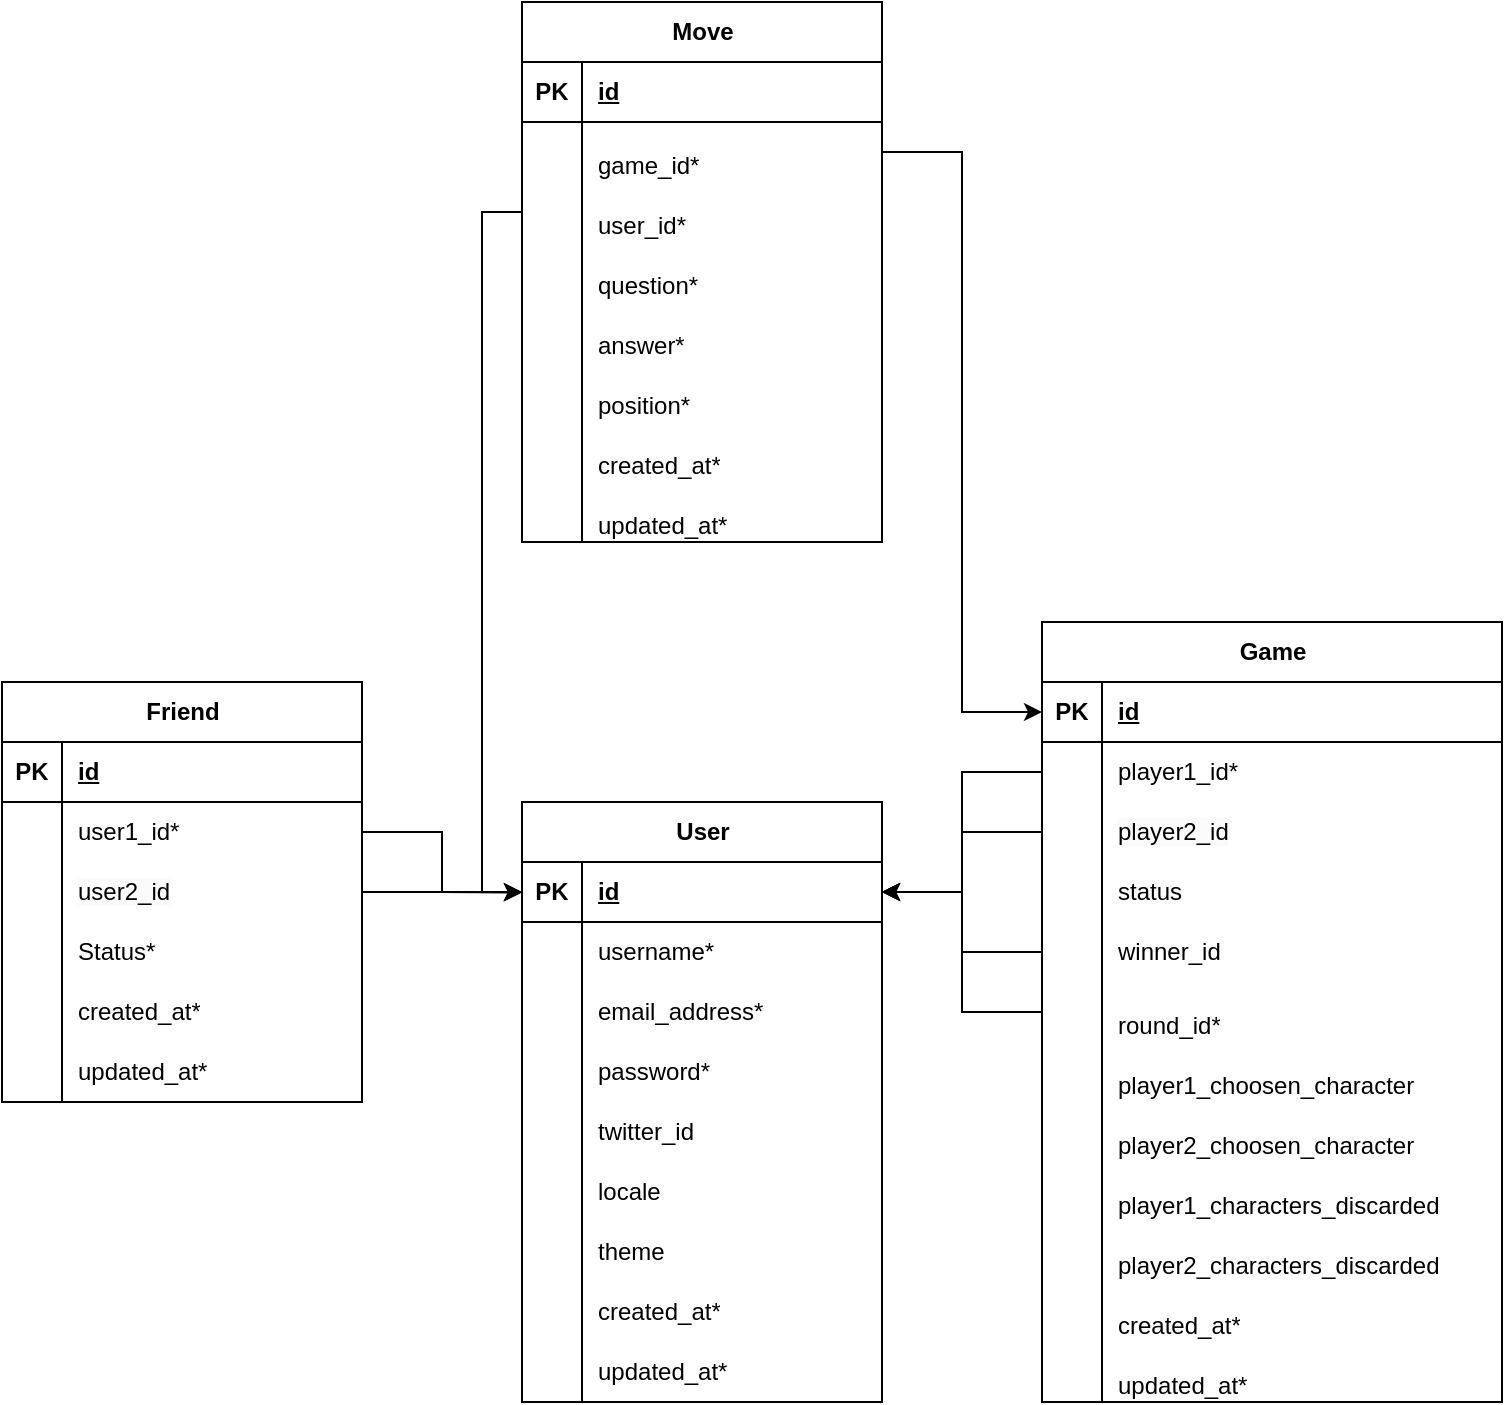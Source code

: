 <mxfile version="24.1.0" type="device">
  <diagram id="C5RBs43oDa-KdzZeNtuy" name="Page-1">
    <mxGraphModel dx="792" dy="940" grid="1" gridSize="10" guides="1" tooltips="1" connect="1" arrows="1" fold="1" page="1" pageScale="1" pageWidth="827" pageHeight="1169" math="0" shadow="0">
      <root>
        <mxCell id="WIyWlLk6GJQsqaUBKTNV-0" />
        <mxCell id="WIyWlLk6GJQsqaUBKTNV-1" parent="WIyWlLk6GJQsqaUBKTNV-0" />
        <mxCell id="dkE4zEKxUR6PNiElr7g8-20" value="User" style="shape=table;startSize=30;container=1;collapsible=1;childLayout=tableLayout;fixedRows=1;rowLines=0;fontStyle=1;align=center;resizeLast=1;html=1;" parent="WIyWlLk6GJQsqaUBKTNV-1" vertex="1">
          <mxGeometry x="390" y="420" width="180" height="300" as="geometry" />
        </mxCell>
        <mxCell id="dkE4zEKxUR6PNiElr7g8-21" value="" style="shape=tableRow;horizontal=0;startSize=0;swimlaneHead=0;swimlaneBody=0;fillColor=none;collapsible=0;dropTarget=0;points=[[0,0.5],[1,0.5]];portConstraint=eastwest;top=0;left=0;right=0;bottom=1;" parent="dkE4zEKxUR6PNiElr7g8-20" vertex="1">
          <mxGeometry y="30" width="180" height="30" as="geometry" />
        </mxCell>
        <mxCell id="dkE4zEKxUR6PNiElr7g8-22" value="PK" style="shape=partialRectangle;connectable=0;fillColor=none;top=0;left=0;bottom=0;right=0;fontStyle=1;overflow=hidden;whiteSpace=wrap;html=1;" parent="dkE4zEKxUR6PNiElr7g8-21" vertex="1">
          <mxGeometry width="30" height="30" as="geometry">
            <mxRectangle width="30" height="30" as="alternateBounds" />
          </mxGeometry>
        </mxCell>
        <mxCell id="dkE4zEKxUR6PNiElr7g8-23" value="id" style="shape=partialRectangle;connectable=0;fillColor=none;top=0;left=0;bottom=0;right=0;align=left;spacingLeft=6;fontStyle=5;overflow=hidden;whiteSpace=wrap;html=1;" parent="dkE4zEKxUR6PNiElr7g8-21" vertex="1">
          <mxGeometry x="30" width="150" height="30" as="geometry">
            <mxRectangle width="150" height="30" as="alternateBounds" />
          </mxGeometry>
        </mxCell>
        <mxCell id="dkE4zEKxUR6PNiElr7g8-79" style="shape=tableRow;horizontal=0;startSize=0;swimlaneHead=0;swimlaneBody=0;fillColor=none;collapsible=0;dropTarget=0;points=[[0,0.5],[1,0.5]];portConstraint=eastwest;top=0;left=0;right=0;bottom=0;" parent="dkE4zEKxUR6PNiElr7g8-20" vertex="1">
          <mxGeometry y="60" width="180" height="30" as="geometry" />
        </mxCell>
        <mxCell id="dkE4zEKxUR6PNiElr7g8-80" style="shape=partialRectangle;connectable=0;fillColor=none;top=0;left=0;bottom=0;right=0;editable=1;overflow=hidden;whiteSpace=wrap;html=1;" parent="dkE4zEKxUR6PNiElr7g8-79" vertex="1">
          <mxGeometry width="30" height="30" as="geometry">
            <mxRectangle width="30" height="30" as="alternateBounds" />
          </mxGeometry>
        </mxCell>
        <mxCell id="dkE4zEKxUR6PNiElr7g8-81" value="username*" style="shape=partialRectangle;connectable=0;fillColor=none;top=0;left=0;bottom=0;right=0;align=left;spacingLeft=6;overflow=hidden;whiteSpace=wrap;html=1;" parent="dkE4zEKxUR6PNiElr7g8-79" vertex="1">
          <mxGeometry x="30" width="150" height="30" as="geometry">
            <mxRectangle width="150" height="30" as="alternateBounds" />
          </mxGeometry>
        </mxCell>
        <mxCell id="dkE4zEKxUR6PNiElr7g8-30" value="" style="shape=tableRow;horizontal=0;startSize=0;swimlaneHead=0;swimlaneBody=0;fillColor=none;collapsible=0;dropTarget=0;points=[[0,0.5],[1,0.5]];portConstraint=eastwest;top=0;left=0;right=0;bottom=0;" parent="dkE4zEKxUR6PNiElr7g8-20" vertex="1">
          <mxGeometry y="90" width="180" height="30" as="geometry" />
        </mxCell>
        <mxCell id="dkE4zEKxUR6PNiElr7g8-31" value="" style="shape=partialRectangle;connectable=0;fillColor=none;top=0;left=0;bottom=0;right=0;editable=1;overflow=hidden;whiteSpace=wrap;html=1;" parent="dkE4zEKxUR6PNiElr7g8-30" vertex="1">
          <mxGeometry width="30" height="30" as="geometry">
            <mxRectangle width="30" height="30" as="alternateBounds" />
          </mxGeometry>
        </mxCell>
        <mxCell id="dkE4zEKxUR6PNiElr7g8-32" value="email_address*" style="shape=partialRectangle;connectable=0;fillColor=none;top=0;left=0;bottom=0;right=0;align=left;spacingLeft=6;overflow=hidden;whiteSpace=wrap;html=1;" parent="dkE4zEKxUR6PNiElr7g8-30" vertex="1">
          <mxGeometry x="30" width="150" height="30" as="geometry">
            <mxRectangle width="150" height="30" as="alternateBounds" />
          </mxGeometry>
        </mxCell>
        <mxCell id="dkE4zEKxUR6PNiElr7g8-46" style="shape=tableRow;horizontal=0;startSize=0;swimlaneHead=0;swimlaneBody=0;fillColor=none;collapsible=0;dropTarget=0;points=[[0,0.5],[1,0.5]];portConstraint=eastwest;top=0;left=0;right=0;bottom=0;" parent="dkE4zEKxUR6PNiElr7g8-20" vertex="1">
          <mxGeometry y="120" width="180" height="30" as="geometry" />
        </mxCell>
        <mxCell id="dkE4zEKxUR6PNiElr7g8-47" style="shape=partialRectangle;connectable=0;fillColor=none;top=0;left=0;bottom=0;right=0;editable=1;overflow=hidden;whiteSpace=wrap;html=1;" parent="dkE4zEKxUR6PNiElr7g8-46" vertex="1">
          <mxGeometry width="30" height="30" as="geometry">
            <mxRectangle width="30" height="30" as="alternateBounds" />
          </mxGeometry>
        </mxCell>
        <mxCell id="dkE4zEKxUR6PNiElr7g8-48" value="password*" style="shape=partialRectangle;connectable=0;fillColor=none;top=0;left=0;bottom=0;right=0;align=left;spacingLeft=6;overflow=hidden;whiteSpace=wrap;html=1;" parent="dkE4zEKxUR6PNiElr7g8-46" vertex="1">
          <mxGeometry x="30" width="150" height="30" as="geometry">
            <mxRectangle width="150" height="30" as="alternateBounds" />
          </mxGeometry>
        </mxCell>
        <mxCell id="S3cf8Zuk7qG-_q6HwV6q-6" style="shape=tableRow;horizontal=0;startSize=0;swimlaneHead=0;swimlaneBody=0;fillColor=none;collapsible=0;dropTarget=0;points=[[0,0.5],[1,0.5]];portConstraint=eastwest;top=0;left=0;right=0;bottom=0;" parent="dkE4zEKxUR6PNiElr7g8-20" vertex="1">
          <mxGeometry y="150" width="180" height="30" as="geometry" />
        </mxCell>
        <mxCell id="S3cf8Zuk7qG-_q6HwV6q-7" style="shape=partialRectangle;connectable=0;fillColor=none;top=0;left=0;bottom=0;right=0;editable=1;overflow=hidden;whiteSpace=wrap;html=1;" parent="S3cf8Zuk7qG-_q6HwV6q-6" vertex="1">
          <mxGeometry width="30" height="30" as="geometry">
            <mxRectangle width="30" height="30" as="alternateBounds" />
          </mxGeometry>
        </mxCell>
        <mxCell id="S3cf8Zuk7qG-_q6HwV6q-8" value="twitter_id" style="shape=partialRectangle;connectable=0;fillColor=none;top=0;left=0;bottom=0;right=0;align=left;spacingLeft=6;overflow=hidden;whiteSpace=wrap;html=1;" parent="S3cf8Zuk7qG-_q6HwV6q-6" vertex="1">
          <mxGeometry x="30" width="150" height="30" as="geometry">
            <mxRectangle width="150" height="30" as="alternateBounds" />
          </mxGeometry>
        </mxCell>
        <mxCell id="S3cf8Zuk7qG-_q6HwV6q-3" style="shape=tableRow;horizontal=0;startSize=0;swimlaneHead=0;swimlaneBody=0;fillColor=none;collapsible=0;dropTarget=0;points=[[0,0.5],[1,0.5]];portConstraint=eastwest;top=0;left=0;right=0;bottom=0;" parent="dkE4zEKxUR6PNiElr7g8-20" vertex="1">
          <mxGeometry y="180" width="180" height="30" as="geometry" />
        </mxCell>
        <mxCell id="S3cf8Zuk7qG-_q6HwV6q-4" style="shape=partialRectangle;connectable=0;fillColor=none;top=0;left=0;bottom=0;right=0;editable=1;overflow=hidden;whiteSpace=wrap;html=1;" parent="S3cf8Zuk7qG-_q6HwV6q-3" vertex="1">
          <mxGeometry width="30" height="30" as="geometry">
            <mxRectangle width="30" height="30" as="alternateBounds" />
          </mxGeometry>
        </mxCell>
        <mxCell id="S3cf8Zuk7qG-_q6HwV6q-5" value="locale" style="shape=partialRectangle;connectable=0;fillColor=none;top=0;left=0;bottom=0;right=0;align=left;spacingLeft=6;overflow=hidden;whiteSpace=wrap;html=1;" parent="S3cf8Zuk7qG-_q6HwV6q-3" vertex="1">
          <mxGeometry x="30" width="150" height="30" as="geometry">
            <mxRectangle width="150" height="30" as="alternateBounds" />
          </mxGeometry>
        </mxCell>
        <mxCell id="S3cf8Zuk7qG-_q6HwV6q-0" style="shape=tableRow;horizontal=0;startSize=0;swimlaneHead=0;swimlaneBody=0;fillColor=none;collapsible=0;dropTarget=0;points=[[0,0.5],[1,0.5]];portConstraint=eastwest;top=0;left=0;right=0;bottom=0;" parent="dkE4zEKxUR6PNiElr7g8-20" vertex="1">
          <mxGeometry y="210" width="180" height="30" as="geometry" />
        </mxCell>
        <mxCell id="S3cf8Zuk7qG-_q6HwV6q-1" style="shape=partialRectangle;connectable=0;fillColor=none;top=0;left=0;bottom=0;right=0;editable=1;overflow=hidden;whiteSpace=wrap;html=1;" parent="S3cf8Zuk7qG-_q6HwV6q-0" vertex="1">
          <mxGeometry width="30" height="30" as="geometry">
            <mxRectangle width="30" height="30" as="alternateBounds" />
          </mxGeometry>
        </mxCell>
        <mxCell id="S3cf8Zuk7qG-_q6HwV6q-2" value="theme" style="shape=partialRectangle;connectable=0;fillColor=none;top=0;left=0;bottom=0;right=0;align=left;spacingLeft=6;overflow=hidden;whiteSpace=wrap;html=1;" parent="S3cf8Zuk7qG-_q6HwV6q-0" vertex="1">
          <mxGeometry x="30" width="150" height="30" as="geometry">
            <mxRectangle width="150" height="30" as="alternateBounds" />
          </mxGeometry>
        </mxCell>
        <mxCell id="UG9oAODZeCbaNVgi1oyH-78" style="shape=tableRow;horizontal=0;startSize=0;swimlaneHead=0;swimlaneBody=0;fillColor=none;collapsible=0;dropTarget=0;points=[[0,0.5],[1,0.5]];portConstraint=eastwest;top=0;left=0;right=0;bottom=0;" parent="dkE4zEKxUR6PNiElr7g8-20" vertex="1">
          <mxGeometry y="240" width="180" height="30" as="geometry" />
        </mxCell>
        <mxCell id="UG9oAODZeCbaNVgi1oyH-79" style="shape=partialRectangle;connectable=0;fillColor=none;top=0;left=0;bottom=0;right=0;editable=1;overflow=hidden;whiteSpace=wrap;html=1;" parent="UG9oAODZeCbaNVgi1oyH-78" vertex="1">
          <mxGeometry width="30" height="30" as="geometry">
            <mxRectangle width="30" height="30" as="alternateBounds" />
          </mxGeometry>
        </mxCell>
        <mxCell id="UG9oAODZeCbaNVgi1oyH-80" value="created_at*" style="shape=partialRectangle;connectable=0;fillColor=none;top=0;left=0;bottom=0;right=0;align=left;spacingLeft=6;overflow=hidden;whiteSpace=wrap;html=1;" parent="UG9oAODZeCbaNVgi1oyH-78" vertex="1">
          <mxGeometry x="30" width="150" height="30" as="geometry">
            <mxRectangle width="150" height="30" as="alternateBounds" />
          </mxGeometry>
        </mxCell>
        <mxCell id="UG9oAODZeCbaNVgi1oyH-75" style="shape=tableRow;horizontal=0;startSize=0;swimlaneHead=0;swimlaneBody=0;fillColor=none;collapsible=0;dropTarget=0;points=[[0,0.5],[1,0.5]];portConstraint=eastwest;top=0;left=0;right=0;bottom=0;" parent="dkE4zEKxUR6PNiElr7g8-20" vertex="1">
          <mxGeometry y="270" width="180" height="30" as="geometry" />
        </mxCell>
        <mxCell id="UG9oAODZeCbaNVgi1oyH-76" style="shape=partialRectangle;connectable=0;fillColor=none;top=0;left=0;bottom=0;right=0;editable=1;overflow=hidden;whiteSpace=wrap;html=1;" parent="UG9oAODZeCbaNVgi1oyH-75" vertex="1">
          <mxGeometry width="30" height="30" as="geometry">
            <mxRectangle width="30" height="30" as="alternateBounds" />
          </mxGeometry>
        </mxCell>
        <mxCell id="UG9oAODZeCbaNVgi1oyH-77" value="updated_at*" style="shape=partialRectangle;connectable=0;fillColor=none;top=0;left=0;bottom=0;right=0;align=left;spacingLeft=6;overflow=hidden;whiteSpace=wrap;html=1;" parent="UG9oAODZeCbaNVgi1oyH-75" vertex="1">
          <mxGeometry x="30" width="150" height="30" as="geometry">
            <mxRectangle width="150" height="30" as="alternateBounds" />
          </mxGeometry>
        </mxCell>
        <mxCell id="KRu8Jc3m746wjjhIlFc7-0" value="Friend" style="shape=table;startSize=30;container=1;collapsible=1;childLayout=tableLayout;fixedRows=1;rowLines=0;fontStyle=1;align=center;resizeLast=1;html=1;" parent="WIyWlLk6GJQsqaUBKTNV-1" vertex="1">
          <mxGeometry x="130" y="360" width="180" height="210" as="geometry" />
        </mxCell>
        <mxCell id="KRu8Jc3m746wjjhIlFc7-22" style="shape=tableRow;horizontal=0;startSize=0;swimlaneHead=0;swimlaneBody=0;fillColor=none;collapsible=0;dropTarget=0;points=[[0,0.5],[1,0.5]];portConstraint=eastwest;top=0;left=0;right=0;bottom=1;" parent="KRu8Jc3m746wjjhIlFc7-0" vertex="1">
          <mxGeometry y="30" width="180" height="30" as="geometry" />
        </mxCell>
        <mxCell id="KRu8Jc3m746wjjhIlFc7-23" value="PK" style="shape=partialRectangle;connectable=0;fillColor=none;top=0;left=0;bottom=0;right=0;fontStyle=1;overflow=hidden;whiteSpace=wrap;html=1;" parent="KRu8Jc3m746wjjhIlFc7-22" vertex="1">
          <mxGeometry width="30" height="30" as="geometry">
            <mxRectangle width="30" height="30" as="alternateBounds" />
          </mxGeometry>
        </mxCell>
        <mxCell id="KRu8Jc3m746wjjhIlFc7-24" value="id" style="shape=partialRectangle;connectable=0;fillColor=none;top=0;left=0;bottom=0;right=0;align=left;spacingLeft=6;fontStyle=5;overflow=hidden;whiteSpace=wrap;html=1;" parent="KRu8Jc3m746wjjhIlFc7-22" vertex="1">
          <mxGeometry x="30" width="150" height="30" as="geometry">
            <mxRectangle width="150" height="30" as="alternateBounds" />
          </mxGeometry>
        </mxCell>
        <mxCell id="S3cf8Zuk7qG-_q6HwV6q-102" style="shape=tableRow;horizontal=0;startSize=0;swimlaneHead=0;swimlaneBody=0;fillColor=none;collapsible=0;dropTarget=0;points=[[0,0.5],[1,0.5]];portConstraint=eastwest;top=0;left=0;right=0;bottom=0;" parent="KRu8Jc3m746wjjhIlFc7-0" vertex="1">
          <mxGeometry y="60" width="180" height="30" as="geometry" />
        </mxCell>
        <mxCell id="S3cf8Zuk7qG-_q6HwV6q-103" style="shape=partialRectangle;connectable=0;fillColor=none;top=0;left=0;bottom=0;right=0;editable=1;overflow=hidden;whiteSpace=wrap;html=1;" parent="S3cf8Zuk7qG-_q6HwV6q-102" vertex="1">
          <mxGeometry width="30" height="30" as="geometry">
            <mxRectangle width="30" height="30" as="alternateBounds" />
          </mxGeometry>
        </mxCell>
        <mxCell id="S3cf8Zuk7qG-_q6HwV6q-104" value="user1_id*" style="shape=partialRectangle;connectable=0;fillColor=none;top=0;left=0;bottom=0;right=0;align=left;spacingLeft=6;overflow=hidden;whiteSpace=wrap;html=1;" parent="S3cf8Zuk7qG-_q6HwV6q-102" vertex="1">
          <mxGeometry x="30" width="150" height="30" as="geometry">
            <mxRectangle width="150" height="30" as="alternateBounds" />
          </mxGeometry>
        </mxCell>
        <mxCell id="S3cf8Zuk7qG-_q6HwV6q-105" style="shape=tableRow;horizontal=0;startSize=0;swimlaneHead=0;swimlaneBody=0;fillColor=none;collapsible=0;dropTarget=0;points=[[0,0.5],[1,0.5]];portConstraint=eastwest;top=0;left=0;right=0;bottom=0;" parent="KRu8Jc3m746wjjhIlFc7-0" vertex="1">
          <mxGeometry y="90" width="180" height="30" as="geometry" />
        </mxCell>
        <mxCell id="S3cf8Zuk7qG-_q6HwV6q-106" style="shape=partialRectangle;connectable=0;fillColor=none;top=0;left=0;bottom=0;right=0;editable=1;overflow=hidden;whiteSpace=wrap;html=1;" parent="S3cf8Zuk7qG-_q6HwV6q-105" vertex="1">
          <mxGeometry width="30" height="30" as="geometry">
            <mxRectangle width="30" height="30" as="alternateBounds" />
          </mxGeometry>
        </mxCell>
        <mxCell id="S3cf8Zuk7qG-_q6HwV6q-107" value="&lt;span style=&quot;color: rgb(0, 0, 0); font-family: Helvetica; font-size: 12px; font-style: normal; font-variant-ligatures: normal; font-variant-caps: normal; font-weight: 400; letter-spacing: normal; orphans: 2; text-align: left; text-indent: 0px; text-transform: none; widows: 2; word-spacing: 0px; -webkit-text-stroke-width: 0px; white-space: normal; background-color: rgb(251, 251, 251); text-decoration-thickness: initial; text-decoration-style: initial; text-decoration-color: initial; display: inline !important; float: none;&quot;&gt;user2_id&lt;/span&gt;" style="shape=partialRectangle;connectable=0;fillColor=none;top=0;left=0;bottom=0;right=0;align=left;spacingLeft=6;overflow=hidden;whiteSpace=wrap;html=1;" parent="S3cf8Zuk7qG-_q6HwV6q-105" vertex="1">
          <mxGeometry x="30" width="150" height="30" as="geometry">
            <mxRectangle width="150" height="30" as="alternateBounds" />
          </mxGeometry>
        </mxCell>
        <mxCell id="KRu8Jc3m746wjjhIlFc7-10" value="" style="shape=tableRow;horizontal=0;startSize=0;swimlaneHead=0;swimlaneBody=0;fillColor=none;collapsible=0;dropTarget=0;points=[[0,0.5],[1,0.5]];portConstraint=eastwest;top=0;left=0;right=0;bottom=0;" parent="KRu8Jc3m746wjjhIlFc7-0" vertex="1">
          <mxGeometry y="120" width="180" height="30" as="geometry" />
        </mxCell>
        <mxCell id="KRu8Jc3m746wjjhIlFc7-11" value="" style="shape=partialRectangle;connectable=0;fillColor=none;top=0;left=0;bottom=0;right=0;editable=1;overflow=hidden;whiteSpace=wrap;html=1;" parent="KRu8Jc3m746wjjhIlFc7-10" vertex="1">
          <mxGeometry width="30" height="30" as="geometry">
            <mxRectangle width="30" height="30" as="alternateBounds" />
          </mxGeometry>
        </mxCell>
        <mxCell id="KRu8Jc3m746wjjhIlFc7-12" value="Status*" style="shape=partialRectangle;connectable=0;fillColor=none;top=0;left=0;bottom=0;right=0;align=left;spacingLeft=6;overflow=hidden;whiteSpace=wrap;html=1;" parent="KRu8Jc3m746wjjhIlFc7-10" vertex="1">
          <mxGeometry x="30" width="150" height="30" as="geometry">
            <mxRectangle width="150" height="30" as="alternateBounds" />
          </mxGeometry>
        </mxCell>
        <mxCell id="KRu8Jc3m746wjjhIlFc7-16" style="shape=tableRow;horizontal=0;startSize=0;swimlaneHead=0;swimlaneBody=0;fillColor=none;collapsible=0;dropTarget=0;points=[[0,0.5],[1,0.5]];portConstraint=eastwest;top=0;left=0;right=0;bottom=0;" parent="KRu8Jc3m746wjjhIlFc7-0" vertex="1">
          <mxGeometry y="150" width="180" height="30" as="geometry" />
        </mxCell>
        <mxCell id="KRu8Jc3m746wjjhIlFc7-17" style="shape=partialRectangle;connectable=0;fillColor=none;top=0;left=0;bottom=0;right=0;editable=1;overflow=hidden;whiteSpace=wrap;html=1;" parent="KRu8Jc3m746wjjhIlFc7-16" vertex="1">
          <mxGeometry width="30" height="30" as="geometry">
            <mxRectangle width="30" height="30" as="alternateBounds" />
          </mxGeometry>
        </mxCell>
        <mxCell id="KRu8Jc3m746wjjhIlFc7-18" value="created_at*" style="shape=partialRectangle;connectable=0;fillColor=none;top=0;left=0;bottom=0;right=0;align=left;spacingLeft=6;overflow=hidden;whiteSpace=wrap;html=1;" parent="KRu8Jc3m746wjjhIlFc7-16" vertex="1">
          <mxGeometry x="30" width="150" height="30" as="geometry">
            <mxRectangle width="150" height="30" as="alternateBounds" />
          </mxGeometry>
        </mxCell>
        <mxCell id="KRu8Jc3m746wjjhIlFc7-19" style="shape=tableRow;horizontal=0;startSize=0;swimlaneHead=0;swimlaneBody=0;fillColor=none;collapsible=0;dropTarget=0;points=[[0,0.5],[1,0.5]];portConstraint=eastwest;top=0;left=0;right=0;bottom=0;" parent="KRu8Jc3m746wjjhIlFc7-0" vertex="1">
          <mxGeometry y="180" width="180" height="30" as="geometry" />
        </mxCell>
        <mxCell id="KRu8Jc3m746wjjhIlFc7-20" style="shape=partialRectangle;connectable=0;fillColor=none;top=0;left=0;bottom=0;right=0;editable=1;overflow=hidden;whiteSpace=wrap;html=1;" parent="KRu8Jc3m746wjjhIlFc7-19" vertex="1">
          <mxGeometry width="30" height="30" as="geometry">
            <mxRectangle width="30" height="30" as="alternateBounds" />
          </mxGeometry>
        </mxCell>
        <mxCell id="KRu8Jc3m746wjjhIlFc7-21" value="updated_at*" style="shape=partialRectangle;connectable=0;fillColor=none;top=0;left=0;bottom=0;right=0;align=left;spacingLeft=6;overflow=hidden;whiteSpace=wrap;html=1;" parent="KRu8Jc3m746wjjhIlFc7-19" vertex="1">
          <mxGeometry x="30" width="150" height="30" as="geometry">
            <mxRectangle width="150" height="30" as="alternateBounds" />
          </mxGeometry>
        </mxCell>
        <mxCell id="KRu8Jc3m746wjjhIlFc7-27" style="edgeStyle=orthogonalEdgeStyle;rounded=0;orthogonalLoop=1;jettySize=auto;html=1;exitX=1;exitY=0.5;exitDx=0;exitDy=0;entryX=0;entryY=0.5;entryDx=0;entryDy=0;" parent="WIyWlLk6GJQsqaUBKTNV-1" target="dkE4zEKxUR6PNiElr7g8-21" edge="1">
          <mxGeometry relative="1" as="geometry" />
        </mxCell>
        <mxCell id="S3cf8Zuk7qG-_q6HwV6q-13" value="Game" style="shape=table;startSize=30;container=1;collapsible=1;childLayout=tableLayout;fixedRows=1;rowLines=0;fontStyle=1;align=center;resizeLast=1;html=1;" parent="WIyWlLk6GJQsqaUBKTNV-1" vertex="1">
          <mxGeometry x="650" y="330" width="230" height="390" as="geometry" />
        </mxCell>
        <mxCell id="S3cf8Zuk7qG-_q6HwV6q-14" value="" style="shape=tableRow;horizontal=0;startSize=0;swimlaneHead=0;swimlaneBody=0;fillColor=none;collapsible=0;dropTarget=0;points=[[0,0.5],[1,0.5]];portConstraint=eastwest;top=0;left=0;right=0;bottom=1;" parent="S3cf8Zuk7qG-_q6HwV6q-13" vertex="1">
          <mxGeometry y="30" width="230" height="30" as="geometry" />
        </mxCell>
        <mxCell id="S3cf8Zuk7qG-_q6HwV6q-15" value="PK" style="shape=partialRectangle;connectable=0;fillColor=none;top=0;left=0;bottom=0;right=0;fontStyle=1;overflow=hidden;whiteSpace=wrap;html=1;" parent="S3cf8Zuk7qG-_q6HwV6q-14" vertex="1">
          <mxGeometry width="30" height="30" as="geometry">
            <mxRectangle width="30" height="30" as="alternateBounds" />
          </mxGeometry>
        </mxCell>
        <mxCell id="S3cf8Zuk7qG-_q6HwV6q-16" value="id" style="shape=partialRectangle;connectable=0;fillColor=none;top=0;left=0;bottom=0;right=0;align=left;spacingLeft=6;fontStyle=5;overflow=hidden;whiteSpace=wrap;html=1;" parent="S3cf8Zuk7qG-_q6HwV6q-14" vertex="1">
          <mxGeometry x="30" width="200" height="30" as="geometry">
            <mxRectangle width="200" height="30" as="alternateBounds" />
          </mxGeometry>
        </mxCell>
        <mxCell id="S3cf8Zuk7qG-_q6HwV6q-96" style="shape=tableRow;horizontal=0;startSize=0;swimlaneHead=0;swimlaneBody=0;fillColor=none;collapsible=0;dropTarget=0;points=[[0,0.5],[1,0.5]];portConstraint=eastwest;top=0;left=0;right=0;bottom=0;" parent="S3cf8Zuk7qG-_q6HwV6q-13" vertex="1">
          <mxGeometry y="60" width="230" height="30" as="geometry" />
        </mxCell>
        <mxCell id="S3cf8Zuk7qG-_q6HwV6q-97" style="shape=partialRectangle;connectable=0;fillColor=none;top=0;left=0;bottom=0;right=0;editable=1;overflow=hidden;whiteSpace=wrap;html=1;" parent="S3cf8Zuk7qG-_q6HwV6q-96" vertex="1">
          <mxGeometry width="30" height="30" as="geometry">
            <mxRectangle width="30" height="30" as="alternateBounds" />
          </mxGeometry>
        </mxCell>
        <mxCell id="S3cf8Zuk7qG-_q6HwV6q-98" value="player1_id*" style="shape=partialRectangle;connectable=0;fillColor=none;top=0;left=0;bottom=0;right=0;align=left;spacingLeft=6;overflow=hidden;whiteSpace=wrap;html=1;" parent="S3cf8Zuk7qG-_q6HwV6q-96" vertex="1">
          <mxGeometry x="30" width="200" height="30" as="geometry">
            <mxRectangle width="200" height="30" as="alternateBounds" />
          </mxGeometry>
        </mxCell>
        <mxCell id="S3cf8Zuk7qG-_q6HwV6q-99" style="shape=tableRow;horizontal=0;startSize=0;swimlaneHead=0;swimlaneBody=0;fillColor=none;collapsible=0;dropTarget=0;points=[[0,0.5],[1,0.5]];portConstraint=eastwest;top=0;left=0;right=0;bottom=0;" parent="S3cf8Zuk7qG-_q6HwV6q-13" vertex="1">
          <mxGeometry y="90" width="230" height="30" as="geometry" />
        </mxCell>
        <mxCell id="S3cf8Zuk7qG-_q6HwV6q-100" style="shape=partialRectangle;connectable=0;fillColor=none;top=0;left=0;bottom=0;right=0;editable=1;overflow=hidden;whiteSpace=wrap;html=1;" parent="S3cf8Zuk7qG-_q6HwV6q-99" vertex="1">
          <mxGeometry width="30" height="30" as="geometry">
            <mxRectangle width="30" height="30" as="alternateBounds" />
          </mxGeometry>
        </mxCell>
        <mxCell id="S3cf8Zuk7qG-_q6HwV6q-101" value="&lt;span style=&quot;color: rgb(0, 0, 0); font-family: Helvetica; font-size: 12px; font-style: normal; font-variant-ligatures: normal; font-variant-caps: normal; font-weight: 400; letter-spacing: normal; orphans: 2; text-align: left; text-indent: 0px; text-transform: none; widows: 2; word-spacing: 0px; -webkit-text-stroke-width: 0px; white-space: normal; background-color: rgb(251, 251, 251); text-decoration-thickness: initial; text-decoration-style: initial; text-decoration-color: initial; display: inline !important; float: none;&quot;&gt;player2_id&lt;/span&gt;" style="shape=partialRectangle;connectable=0;fillColor=none;top=0;left=0;bottom=0;right=0;align=left;spacingLeft=6;overflow=hidden;whiteSpace=wrap;html=1;" parent="S3cf8Zuk7qG-_q6HwV6q-99" vertex="1">
          <mxGeometry x="30" width="200" height="30" as="geometry">
            <mxRectangle width="200" height="30" as="alternateBounds" />
          </mxGeometry>
        </mxCell>
        <mxCell id="S3cf8Zuk7qG-_q6HwV6q-17" value="" style="shape=tableRow;horizontal=0;startSize=0;swimlaneHead=0;swimlaneBody=0;fillColor=none;collapsible=0;dropTarget=0;points=[[0,0.5],[1,0.5]];portConstraint=eastwest;top=0;left=0;right=0;bottom=0;" parent="S3cf8Zuk7qG-_q6HwV6q-13" vertex="1">
          <mxGeometry y="120" width="230" height="30" as="geometry" />
        </mxCell>
        <mxCell id="S3cf8Zuk7qG-_q6HwV6q-18" value="" style="shape=partialRectangle;connectable=0;fillColor=none;top=0;left=0;bottom=0;right=0;editable=1;overflow=hidden;whiteSpace=wrap;html=1;" parent="S3cf8Zuk7qG-_q6HwV6q-17" vertex="1">
          <mxGeometry width="30" height="30" as="geometry">
            <mxRectangle width="30" height="30" as="alternateBounds" />
          </mxGeometry>
        </mxCell>
        <mxCell id="S3cf8Zuk7qG-_q6HwV6q-19" value="status" style="shape=partialRectangle;connectable=0;fillColor=none;top=0;left=0;bottom=0;right=0;align=left;spacingLeft=6;overflow=hidden;whiteSpace=wrap;html=1;" parent="S3cf8Zuk7qG-_q6HwV6q-17" vertex="1">
          <mxGeometry x="30" width="200" height="30" as="geometry">
            <mxRectangle width="200" height="30" as="alternateBounds" />
          </mxGeometry>
        </mxCell>
        <mxCell id="S3cf8Zuk7qG-_q6HwV6q-20" value="" style="shape=tableRow;horizontal=0;startSize=0;swimlaneHead=0;swimlaneBody=0;fillColor=none;collapsible=0;dropTarget=0;points=[[0,0.5],[1,0.5]];portConstraint=eastwest;top=0;left=0;right=0;bottom=0;" parent="S3cf8Zuk7qG-_q6HwV6q-13" vertex="1">
          <mxGeometry y="150" width="230" height="30" as="geometry" />
        </mxCell>
        <mxCell id="S3cf8Zuk7qG-_q6HwV6q-21" value="" style="shape=partialRectangle;connectable=0;fillColor=none;top=0;left=0;bottom=0;right=0;editable=1;overflow=hidden;whiteSpace=wrap;html=1;" parent="S3cf8Zuk7qG-_q6HwV6q-20" vertex="1">
          <mxGeometry width="30" height="30" as="geometry">
            <mxRectangle width="30" height="30" as="alternateBounds" />
          </mxGeometry>
        </mxCell>
        <mxCell id="S3cf8Zuk7qG-_q6HwV6q-22" value="winner_id" style="shape=partialRectangle;connectable=0;fillColor=none;top=0;left=0;bottom=0;right=0;align=left;spacingLeft=6;overflow=hidden;whiteSpace=wrap;html=1;" parent="S3cf8Zuk7qG-_q6HwV6q-20" vertex="1">
          <mxGeometry x="30" width="200" height="30" as="geometry">
            <mxRectangle width="200" height="30" as="alternateBounds" />
          </mxGeometry>
        </mxCell>
        <mxCell id="S3cf8Zuk7qG-_q6HwV6q-64" style="shape=tableRow;horizontal=0;startSize=0;swimlaneHead=0;swimlaneBody=0;fillColor=none;collapsible=0;dropTarget=0;points=[[0,0.5],[1,0.5]];portConstraint=eastwest;top=0;left=0;right=0;bottom=0;" parent="S3cf8Zuk7qG-_q6HwV6q-13" vertex="1">
          <mxGeometry y="180" width="230" height="30" as="geometry" />
        </mxCell>
        <mxCell id="S3cf8Zuk7qG-_q6HwV6q-65" style="shape=partialRectangle;connectable=0;fillColor=none;top=0;left=0;bottom=0;right=0;editable=1;overflow=hidden;whiteSpace=wrap;html=1;" parent="S3cf8Zuk7qG-_q6HwV6q-64" vertex="1">
          <mxGeometry width="30" height="30" as="geometry">
            <mxRectangle width="30" height="30" as="alternateBounds" />
          </mxGeometry>
        </mxCell>
        <mxCell id="S3cf8Zuk7qG-_q6HwV6q-66" value="&lt;p data-pm-slice=&quot;1 1 []&quot;&gt;round_id*&lt;/p&gt;" style="shape=partialRectangle;connectable=0;fillColor=none;top=0;left=0;bottom=0;right=0;align=left;spacingLeft=6;overflow=hidden;whiteSpace=wrap;html=1;" parent="S3cf8Zuk7qG-_q6HwV6q-64" vertex="1">
          <mxGeometry x="30" width="200" height="30" as="geometry">
            <mxRectangle width="200" height="30" as="alternateBounds" />
          </mxGeometry>
        </mxCell>
        <mxCell id="S3cf8Zuk7qG-_q6HwV6q-61" style="shape=tableRow;horizontal=0;startSize=0;swimlaneHead=0;swimlaneBody=0;fillColor=none;collapsible=0;dropTarget=0;points=[[0,0.5],[1,0.5]];portConstraint=eastwest;top=0;left=0;right=0;bottom=0;" parent="S3cf8Zuk7qG-_q6HwV6q-13" vertex="1">
          <mxGeometry y="210" width="230" height="30" as="geometry" />
        </mxCell>
        <mxCell id="S3cf8Zuk7qG-_q6HwV6q-62" style="shape=partialRectangle;connectable=0;fillColor=none;top=0;left=0;bottom=0;right=0;editable=1;overflow=hidden;whiteSpace=wrap;html=1;" parent="S3cf8Zuk7qG-_q6HwV6q-61" vertex="1">
          <mxGeometry width="30" height="30" as="geometry">
            <mxRectangle width="30" height="30" as="alternateBounds" />
          </mxGeometry>
        </mxCell>
        <mxCell id="S3cf8Zuk7qG-_q6HwV6q-63" value="&lt;meta charset=&quot;utf-8&quot;&gt;&lt;p data-pm-slice=&quot;1 1 []&quot;&gt;player1_choosen_character&lt;/p&gt;" style="shape=partialRectangle;connectable=0;fillColor=none;top=0;left=0;bottom=0;right=0;align=left;spacingLeft=6;overflow=hidden;whiteSpace=wrap;html=1;" parent="S3cf8Zuk7qG-_q6HwV6q-61" vertex="1">
          <mxGeometry x="30" width="200" height="30" as="geometry">
            <mxRectangle width="200" height="30" as="alternateBounds" />
          </mxGeometry>
        </mxCell>
        <mxCell id="S3cf8Zuk7qG-_q6HwV6q-58" style="shape=tableRow;horizontal=0;startSize=0;swimlaneHead=0;swimlaneBody=0;fillColor=none;collapsible=0;dropTarget=0;points=[[0,0.5],[1,0.5]];portConstraint=eastwest;top=0;left=0;right=0;bottom=0;" parent="S3cf8Zuk7qG-_q6HwV6q-13" vertex="1">
          <mxGeometry y="240" width="230" height="30" as="geometry" />
        </mxCell>
        <mxCell id="S3cf8Zuk7qG-_q6HwV6q-59" style="shape=partialRectangle;connectable=0;fillColor=none;top=0;left=0;bottom=0;right=0;editable=1;overflow=hidden;whiteSpace=wrap;html=1;" parent="S3cf8Zuk7qG-_q6HwV6q-58" vertex="1">
          <mxGeometry width="30" height="30" as="geometry">
            <mxRectangle width="30" height="30" as="alternateBounds" />
          </mxGeometry>
        </mxCell>
        <mxCell id="S3cf8Zuk7qG-_q6HwV6q-60" value="&lt;meta charset=&quot;utf-8&quot;&gt;&lt;p data-pm-slice=&quot;1 1 []&quot;&gt;player2_choosen_character&lt;/p&gt;" style="shape=partialRectangle;connectable=0;fillColor=none;top=0;left=0;bottom=0;right=0;align=left;spacingLeft=6;overflow=hidden;whiteSpace=wrap;html=1;" parent="S3cf8Zuk7qG-_q6HwV6q-58" vertex="1">
          <mxGeometry x="30" width="200" height="30" as="geometry">
            <mxRectangle width="200" height="30" as="alternateBounds" />
          </mxGeometry>
        </mxCell>
        <mxCell id="S3cf8Zuk7qG-_q6HwV6q-70" style="shape=tableRow;horizontal=0;startSize=0;swimlaneHead=0;swimlaneBody=0;fillColor=none;collapsible=0;dropTarget=0;points=[[0,0.5],[1,0.5]];portConstraint=eastwest;top=0;left=0;right=0;bottom=0;" parent="S3cf8Zuk7qG-_q6HwV6q-13" vertex="1">
          <mxGeometry y="270" width="230" height="30" as="geometry" />
        </mxCell>
        <mxCell id="S3cf8Zuk7qG-_q6HwV6q-71" style="shape=partialRectangle;connectable=0;fillColor=none;top=0;left=0;bottom=0;right=0;editable=1;overflow=hidden;whiteSpace=wrap;html=1;" parent="S3cf8Zuk7qG-_q6HwV6q-70" vertex="1">
          <mxGeometry width="30" height="30" as="geometry">
            <mxRectangle width="30" height="30" as="alternateBounds" />
          </mxGeometry>
        </mxCell>
        <mxCell id="S3cf8Zuk7qG-_q6HwV6q-72" value="&lt;p data-pm-slice=&quot;1 1 []&quot;&gt;player1_characters_discarded&lt;/p&gt;" style="shape=partialRectangle;connectable=0;fillColor=none;top=0;left=0;bottom=0;right=0;align=left;spacingLeft=6;overflow=hidden;whiteSpace=wrap;html=1;" parent="S3cf8Zuk7qG-_q6HwV6q-70" vertex="1">
          <mxGeometry x="30" width="200" height="30" as="geometry">
            <mxRectangle width="200" height="30" as="alternateBounds" />
          </mxGeometry>
        </mxCell>
        <mxCell id="S3cf8Zuk7qG-_q6HwV6q-67" style="shape=tableRow;horizontal=0;startSize=0;swimlaneHead=0;swimlaneBody=0;fillColor=none;collapsible=0;dropTarget=0;points=[[0,0.5],[1,0.5]];portConstraint=eastwest;top=0;left=0;right=0;bottom=0;" parent="S3cf8Zuk7qG-_q6HwV6q-13" vertex="1">
          <mxGeometry y="300" width="230" height="30" as="geometry" />
        </mxCell>
        <mxCell id="S3cf8Zuk7qG-_q6HwV6q-68" style="shape=partialRectangle;connectable=0;fillColor=none;top=0;left=0;bottom=0;right=0;editable=1;overflow=hidden;whiteSpace=wrap;html=1;" parent="S3cf8Zuk7qG-_q6HwV6q-67" vertex="1">
          <mxGeometry width="30" height="30" as="geometry">
            <mxRectangle width="30" height="30" as="alternateBounds" />
          </mxGeometry>
        </mxCell>
        <mxCell id="S3cf8Zuk7qG-_q6HwV6q-69" value="&lt;meta charset=&quot;utf-8&quot;&gt;&lt;p data-pm-slice=&quot;1 1 []&quot;&gt;player2_characters_discarded&lt;/p&gt;" style="shape=partialRectangle;connectable=0;fillColor=none;top=0;left=0;bottom=0;right=0;align=left;spacingLeft=6;overflow=hidden;whiteSpace=wrap;html=1;" parent="S3cf8Zuk7qG-_q6HwV6q-67" vertex="1">
          <mxGeometry x="30" width="200" height="30" as="geometry">
            <mxRectangle width="200" height="30" as="alternateBounds" />
          </mxGeometry>
        </mxCell>
        <mxCell id="S3cf8Zuk7qG-_q6HwV6q-55" style="shape=tableRow;horizontal=0;startSize=0;swimlaneHead=0;swimlaneBody=0;fillColor=none;collapsible=0;dropTarget=0;points=[[0,0.5],[1,0.5]];portConstraint=eastwest;top=0;left=0;right=0;bottom=0;" parent="S3cf8Zuk7qG-_q6HwV6q-13" vertex="1">
          <mxGeometry y="330" width="230" height="30" as="geometry" />
        </mxCell>
        <mxCell id="S3cf8Zuk7qG-_q6HwV6q-56" style="shape=partialRectangle;connectable=0;fillColor=none;top=0;left=0;bottom=0;right=0;editable=1;overflow=hidden;whiteSpace=wrap;html=1;" parent="S3cf8Zuk7qG-_q6HwV6q-55" vertex="1">
          <mxGeometry width="30" height="30" as="geometry">
            <mxRectangle width="30" height="30" as="alternateBounds" />
          </mxGeometry>
        </mxCell>
        <mxCell id="S3cf8Zuk7qG-_q6HwV6q-57" value="&lt;p data-pm-slice=&quot;1 1 []&quot;&gt;created_at*&lt;/p&gt;" style="shape=partialRectangle;connectable=0;fillColor=none;top=0;left=0;bottom=0;right=0;align=left;spacingLeft=6;overflow=hidden;whiteSpace=wrap;html=1;" parent="S3cf8Zuk7qG-_q6HwV6q-55" vertex="1">
          <mxGeometry x="30" width="200" height="30" as="geometry">
            <mxRectangle width="200" height="30" as="alternateBounds" />
          </mxGeometry>
        </mxCell>
        <mxCell id="S3cf8Zuk7qG-_q6HwV6q-23" value="" style="shape=tableRow;horizontal=0;startSize=0;swimlaneHead=0;swimlaneBody=0;fillColor=none;collapsible=0;dropTarget=0;points=[[0,0.5],[1,0.5]];portConstraint=eastwest;top=0;left=0;right=0;bottom=0;" parent="S3cf8Zuk7qG-_q6HwV6q-13" vertex="1">
          <mxGeometry y="360" width="230" height="30" as="geometry" />
        </mxCell>
        <mxCell id="S3cf8Zuk7qG-_q6HwV6q-24" value="" style="shape=partialRectangle;connectable=0;fillColor=none;top=0;left=0;bottom=0;right=0;editable=1;overflow=hidden;whiteSpace=wrap;html=1;" parent="S3cf8Zuk7qG-_q6HwV6q-23" vertex="1">
          <mxGeometry width="30" height="30" as="geometry">
            <mxRectangle width="30" height="30" as="alternateBounds" />
          </mxGeometry>
        </mxCell>
        <mxCell id="S3cf8Zuk7qG-_q6HwV6q-25" value="&lt;p data-pm-slice=&quot;1 1 []&quot;&gt;updated_at*&lt;/p&gt;" style="shape=partialRectangle;connectable=0;fillColor=none;top=0;left=0;bottom=0;right=0;align=left;spacingLeft=6;overflow=hidden;whiteSpace=wrap;html=1;" parent="S3cf8Zuk7qG-_q6HwV6q-23" vertex="1">
          <mxGeometry x="30" width="200" height="30" as="geometry">
            <mxRectangle width="200" height="30" as="alternateBounds" />
          </mxGeometry>
        </mxCell>
        <mxCell id="S3cf8Zuk7qG-_q6HwV6q-26" value="Move" style="shape=table;startSize=30;container=1;collapsible=1;childLayout=tableLayout;fixedRows=1;rowLines=0;fontStyle=1;align=center;resizeLast=1;html=1;" parent="WIyWlLk6GJQsqaUBKTNV-1" vertex="1">
          <mxGeometry x="390" y="20" width="180" height="270" as="geometry" />
        </mxCell>
        <mxCell id="S3cf8Zuk7qG-_q6HwV6q-27" value="" style="shape=tableRow;horizontal=0;startSize=0;swimlaneHead=0;swimlaneBody=0;fillColor=none;collapsible=0;dropTarget=0;points=[[0,0.5],[1,0.5]];portConstraint=eastwest;top=0;left=0;right=0;bottom=1;" parent="S3cf8Zuk7qG-_q6HwV6q-26" vertex="1">
          <mxGeometry y="30" width="180" height="30" as="geometry" />
        </mxCell>
        <mxCell id="S3cf8Zuk7qG-_q6HwV6q-28" value="PK" style="shape=partialRectangle;connectable=0;fillColor=none;top=0;left=0;bottom=0;right=0;fontStyle=1;overflow=hidden;whiteSpace=wrap;html=1;" parent="S3cf8Zuk7qG-_q6HwV6q-27" vertex="1">
          <mxGeometry width="30" height="30" as="geometry">
            <mxRectangle width="30" height="30" as="alternateBounds" />
          </mxGeometry>
        </mxCell>
        <mxCell id="S3cf8Zuk7qG-_q6HwV6q-29" value="id" style="shape=partialRectangle;connectable=0;fillColor=none;top=0;left=0;bottom=0;right=0;align=left;spacingLeft=6;fontStyle=5;overflow=hidden;whiteSpace=wrap;html=1;" parent="S3cf8Zuk7qG-_q6HwV6q-27" vertex="1">
          <mxGeometry x="30" width="150" height="30" as="geometry">
            <mxRectangle width="150" height="30" as="alternateBounds" />
          </mxGeometry>
        </mxCell>
        <mxCell id="S3cf8Zuk7qG-_q6HwV6q-90" style="shape=tableRow;horizontal=0;startSize=0;swimlaneHead=0;swimlaneBody=0;fillColor=none;collapsible=0;dropTarget=0;points=[[0,0.5],[1,0.5]];portConstraint=eastwest;top=0;left=0;right=0;bottom=0;" parent="S3cf8Zuk7qG-_q6HwV6q-26" vertex="1">
          <mxGeometry y="60" width="180" height="30" as="geometry" />
        </mxCell>
        <mxCell id="S3cf8Zuk7qG-_q6HwV6q-91" style="shape=partialRectangle;connectable=0;fillColor=none;top=0;left=0;bottom=0;right=0;editable=1;overflow=hidden;whiteSpace=wrap;html=1;" parent="S3cf8Zuk7qG-_q6HwV6q-90" vertex="1">
          <mxGeometry width="30" height="30" as="geometry">
            <mxRectangle width="30" height="30" as="alternateBounds" />
          </mxGeometry>
        </mxCell>
        <mxCell id="S3cf8Zuk7qG-_q6HwV6q-92" value="&lt;p data-pm-slice=&quot;1 1 []&quot;&gt;game_id*&lt;/p&gt;" style="shape=partialRectangle;connectable=0;fillColor=none;top=0;left=0;bottom=0;right=0;align=left;spacingLeft=6;overflow=hidden;whiteSpace=wrap;html=1;" parent="S3cf8Zuk7qG-_q6HwV6q-90" vertex="1">
          <mxGeometry x="30" width="150" height="30" as="geometry">
            <mxRectangle width="150" height="30" as="alternateBounds" />
          </mxGeometry>
        </mxCell>
        <mxCell id="S3cf8Zuk7qG-_q6HwV6q-93" style="shape=tableRow;horizontal=0;startSize=0;swimlaneHead=0;swimlaneBody=0;fillColor=none;collapsible=0;dropTarget=0;points=[[0,0.5],[1,0.5]];portConstraint=eastwest;top=0;left=0;right=0;bottom=0;" parent="S3cf8Zuk7qG-_q6HwV6q-26" vertex="1">
          <mxGeometry y="90" width="180" height="30" as="geometry" />
        </mxCell>
        <mxCell id="S3cf8Zuk7qG-_q6HwV6q-94" style="shape=partialRectangle;connectable=0;fillColor=none;top=0;left=0;bottom=0;right=0;editable=1;overflow=hidden;whiteSpace=wrap;html=1;" parent="S3cf8Zuk7qG-_q6HwV6q-93" vertex="1">
          <mxGeometry width="30" height="30" as="geometry">
            <mxRectangle width="30" height="30" as="alternateBounds" />
          </mxGeometry>
        </mxCell>
        <mxCell id="S3cf8Zuk7qG-_q6HwV6q-95" value="&lt;p data-pm-slice=&quot;1 1 []&quot;&gt;user_id*&lt;/p&gt;" style="shape=partialRectangle;connectable=0;fillColor=none;top=0;left=0;bottom=0;right=0;align=left;spacingLeft=6;overflow=hidden;whiteSpace=wrap;html=1;" parent="S3cf8Zuk7qG-_q6HwV6q-93" vertex="1">
          <mxGeometry x="30" width="150" height="30" as="geometry">
            <mxRectangle width="150" height="30" as="alternateBounds" />
          </mxGeometry>
        </mxCell>
        <mxCell id="S3cf8Zuk7qG-_q6HwV6q-30" value="" style="shape=tableRow;horizontal=0;startSize=0;swimlaneHead=0;swimlaneBody=0;fillColor=none;collapsible=0;dropTarget=0;points=[[0,0.5],[1,0.5]];portConstraint=eastwest;top=0;left=0;right=0;bottom=0;" parent="S3cf8Zuk7qG-_q6HwV6q-26" vertex="1">
          <mxGeometry y="120" width="180" height="30" as="geometry" />
        </mxCell>
        <mxCell id="S3cf8Zuk7qG-_q6HwV6q-31" value="" style="shape=partialRectangle;connectable=0;fillColor=none;top=0;left=0;bottom=0;right=0;editable=1;overflow=hidden;whiteSpace=wrap;html=1;" parent="S3cf8Zuk7qG-_q6HwV6q-30" vertex="1">
          <mxGeometry width="30" height="30" as="geometry">
            <mxRectangle width="30" height="30" as="alternateBounds" />
          </mxGeometry>
        </mxCell>
        <mxCell id="S3cf8Zuk7qG-_q6HwV6q-32" value="&lt;p data-pm-slice=&quot;1 1 []&quot;&gt;question*&lt;/p&gt;" style="shape=partialRectangle;connectable=0;fillColor=none;top=0;left=0;bottom=0;right=0;align=left;spacingLeft=6;overflow=hidden;whiteSpace=wrap;html=1;" parent="S3cf8Zuk7qG-_q6HwV6q-30" vertex="1">
          <mxGeometry x="30" width="150" height="30" as="geometry">
            <mxRectangle width="150" height="30" as="alternateBounds" />
          </mxGeometry>
        </mxCell>
        <mxCell id="S3cf8Zuk7qG-_q6HwV6q-33" value="" style="shape=tableRow;horizontal=0;startSize=0;swimlaneHead=0;swimlaneBody=0;fillColor=none;collapsible=0;dropTarget=0;points=[[0,0.5],[1,0.5]];portConstraint=eastwest;top=0;left=0;right=0;bottom=0;" parent="S3cf8Zuk7qG-_q6HwV6q-26" vertex="1">
          <mxGeometry y="150" width="180" height="30" as="geometry" />
        </mxCell>
        <mxCell id="S3cf8Zuk7qG-_q6HwV6q-34" value="" style="shape=partialRectangle;connectable=0;fillColor=none;top=0;left=0;bottom=0;right=0;editable=1;overflow=hidden;whiteSpace=wrap;html=1;" parent="S3cf8Zuk7qG-_q6HwV6q-33" vertex="1">
          <mxGeometry width="30" height="30" as="geometry">
            <mxRectangle width="30" height="30" as="alternateBounds" />
          </mxGeometry>
        </mxCell>
        <mxCell id="S3cf8Zuk7qG-_q6HwV6q-35" value="&lt;p data-pm-slice=&quot;1 1 []&quot;&gt;answer*&lt;/p&gt;" style="shape=partialRectangle;connectable=0;fillColor=none;top=0;left=0;bottom=0;right=0;align=left;spacingLeft=6;overflow=hidden;whiteSpace=wrap;html=1;" parent="S3cf8Zuk7qG-_q6HwV6q-33" vertex="1">
          <mxGeometry x="30" width="150" height="30" as="geometry">
            <mxRectangle width="150" height="30" as="alternateBounds" />
          </mxGeometry>
        </mxCell>
        <mxCell id="S3cf8Zuk7qG-_q6HwV6q-36" value="" style="shape=tableRow;horizontal=0;startSize=0;swimlaneHead=0;swimlaneBody=0;fillColor=none;collapsible=0;dropTarget=0;points=[[0,0.5],[1,0.5]];portConstraint=eastwest;top=0;left=0;right=0;bottom=0;" parent="S3cf8Zuk7qG-_q6HwV6q-26" vertex="1">
          <mxGeometry y="180" width="180" height="30" as="geometry" />
        </mxCell>
        <mxCell id="S3cf8Zuk7qG-_q6HwV6q-37" value="" style="shape=partialRectangle;connectable=0;fillColor=none;top=0;left=0;bottom=0;right=0;editable=1;overflow=hidden;whiteSpace=wrap;html=1;" parent="S3cf8Zuk7qG-_q6HwV6q-36" vertex="1">
          <mxGeometry width="30" height="30" as="geometry">
            <mxRectangle width="30" height="30" as="alternateBounds" />
          </mxGeometry>
        </mxCell>
        <mxCell id="S3cf8Zuk7qG-_q6HwV6q-38" value="&lt;p data-pm-slice=&quot;1 1 []&quot;&gt;position*&lt;/p&gt;" style="shape=partialRectangle;connectable=0;fillColor=none;top=0;left=0;bottom=0;right=0;align=left;spacingLeft=6;overflow=hidden;whiteSpace=wrap;html=1;" parent="S3cf8Zuk7qG-_q6HwV6q-36" vertex="1">
          <mxGeometry x="30" width="150" height="30" as="geometry">
            <mxRectangle width="150" height="30" as="alternateBounds" />
          </mxGeometry>
        </mxCell>
        <mxCell id="S3cf8Zuk7qG-_q6HwV6q-84" style="shape=tableRow;horizontal=0;startSize=0;swimlaneHead=0;swimlaneBody=0;fillColor=none;collapsible=0;dropTarget=0;points=[[0,0.5],[1,0.5]];portConstraint=eastwest;top=0;left=0;right=0;bottom=0;" parent="S3cf8Zuk7qG-_q6HwV6q-26" vertex="1">
          <mxGeometry y="210" width="180" height="30" as="geometry" />
        </mxCell>
        <mxCell id="S3cf8Zuk7qG-_q6HwV6q-85" style="shape=partialRectangle;connectable=0;fillColor=none;top=0;left=0;bottom=0;right=0;editable=1;overflow=hidden;whiteSpace=wrap;html=1;" parent="S3cf8Zuk7qG-_q6HwV6q-84" vertex="1">
          <mxGeometry width="30" height="30" as="geometry">
            <mxRectangle width="30" height="30" as="alternateBounds" />
          </mxGeometry>
        </mxCell>
        <mxCell id="S3cf8Zuk7qG-_q6HwV6q-86" value="&lt;p data-pm-slice=&quot;1 1 []&quot;&gt;created_at*&lt;/p&gt;" style="shape=partialRectangle;connectable=0;fillColor=none;top=0;left=0;bottom=0;right=0;align=left;spacingLeft=6;overflow=hidden;whiteSpace=wrap;html=1;" parent="S3cf8Zuk7qG-_q6HwV6q-84" vertex="1">
          <mxGeometry x="30" width="150" height="30" as="geometry">
            <mxRectangle width="150" height="30" as="alternateBounds" />
          </mxGeometry>
        </mxCell>
        <mxCell id="S3cf8Zuk7qG-_q6HwV6q-81" style="shape=tableRow;horizontal=0;startSize=0;swimlaneHead=0;swimlaneBody=0;fillColor=none;collapsible=0;dropTarget=0;points=[[0,0.5],[1,0.5]];portConstraint=eastwest;top=0;left=0;right=0;bottom=0;" parent="S3cf8Zuk7qG-_q6HwV6q-26" vertex="1">
          <mxGeometry y="240" width="180" height="30" as="geometry" />
        </mxCell>
        <mxCell id="S3cf8Zuk7qG-_q6HwV6q-82" style="shape=partialRectangle;connectable=0;fillColor=none;top=0;left=0;bottom=0;right=0;editable=1;overflow=hidden;whiteSpace=wrap;html=1;" parent="S3cf8Zuk7qG-_q6HwV6q-81" vertex="1">
          <mxGeometry width="30" height="30" as="geometry">
            <mxRectangle width="30" height="30" as="alternateBounds" />
          </mxGeometry>
        </mxCell>
        <mxCell id="S3cf8Zuk7qG-_q6HwV6q-83" value="&lt;p data-pm-slice=&quot;1 1 []&quot;&gt;updated_at*&lt;/p&gt;" style="shape=partialRectangle;connectable=0;fillColor=none;top=0;left=0;bottom=0;right=0;align=left;spacingLeft=6;overflow=hidden;whiteSpace=wrap;html=1;" parent="S3cf8Zuk7qG-_q6HwV6q-81" vertex="1">
          <mxGeometry x="30" width="150" height="30" as="geometry">
            <mxRectangle width="150" height="30" as="alternateBounds" />
          </mxGeometry>
        </mxCell>
        <mxCell id="S3cf8Zuk7qG-_q6HwV6q-74" style="edgeStyle=orthogonalEdgeStyle;rounded=0;orthogonalLoop=1;jettySize=auto;html=1;exitX=0;exitY=0.5;exitDx=0;exitDy=0;entryX=1;entryY=0.5;entryDx=0;entryDy=0;" parent="WIyWlLk6GJQsqaUBKTNV-1" target="dkE4zEKxUR6PNiElr7g8-21" edge="1">
          <mxGeometry relative="1" as="geometry">
            <mxPoint x="610" y="170" as="targetPoint" />
          </mxGeometry>
        </mxCell>
        <mxCell id="S3cf8Zuk7qG-_q6HwV6q-110" style="edgeStyle=orthogonalEdgeStyle;rounded=0;orthogonalLoop=1;jettySize=auto;html=1;exitX=0;exitY=0.5;exitDx=0;exitDy=0;entryX=1;entryY=0.5;entryDx=0;entryDy=0;" parent="WIyWlLk6GJQsqaUBKTNV-1" source="S3cf8Zuk7qG-_q6HwV6q-96" target="dkE4zEKxUR6PNiElr7g8-21" edge="1">
          <mxGeometry relative="1" as="geometry" />
        </mxCell>
        <mxCell id="S3cf8Zuk7qG-_q6HwV6q-111" style="edgeStyle=orthogonalEdgeStyle;rounded=0;orthogonalLoop=1;jettySize=auto;html=1;exitX=0;exitY=0.5;exitDx=0;exitDy=0;" parent="WIyWlLk6GJQsqaUBKTNV-1" source="S3cf8Zuk7qG-_q6HwV6q-99" target="dkE4zEKxUR6PNiElr7g8-21" edge="1">
          <mxGeometry relative="1" as="geometry" />
        </mxCell>
        <mxCell id="S3cf8Zuk7qG-_q6HwV6q-112" style="edgeStyle=orthogonalEdgeStyle;rounded=0;orthogonalLoop=1;jettySize=auto;html=1;exitX=0;exitY=0.5;exitDx=0;exitDy=0;" parent="WIyWlLk6GJQsqaUBKTNV-1" source="S3cf8Zuk7qG-_q6HwV6q-20" target="dkE4zEKxUR6PNiElr7g8-21" edge="1">
          <mxGeometry relative="1" as="geometry" />
        </mxCell>
        <mxCell id="S3cf8Zuk7qG-_q6HwV6q-113" style="edgeStyle=orthogonalEdgeStyle;rounded=0;orthogonalLoop=1;jettySize=auto;html=1;exitX=0;exitY=0.5;exitDx=0;exitDy=0;" parent="WIyWlLk6GJQsqaUBKTNV-1" source="S3cf8Zuk7qG-_q6HwV6q-64" target="dkE4zEKxUR6PNiElr7g8-21" edge="1">
          <mxGeometry relative="1" as="geometry" />
        </mxCell>
        <mxCell id="S3cf8Zuk7qG-_q6HwV6q-114" style="edgeStyle=orthogonalEdgeStyle;rounded=0;orthogonalLoop=1;jettySize=auto;html=1;exitX=1;exitY=0.5;exitDx=0;exitDy=0;entryX=0;entryY=0.5;entryDx=0;entryDy=0;" parent="WIyWlLk6GJQsqaUBKTNV-1" source="S3cf8Zuk7qG-_q6HwV6q-90" target="S3cf8Zuk7qG-_q6HwV6q-14" edge="1">
          <mxGeometry relative="1" as="geometry" />
        </mxCell>
        <mxCell id="S3cf8Zuk7qG-_q6HwV6q-115" style="edgeStyle=orthogonalEdgeStyle;rounded=0;orthogonalLoop=1;jettySize=auto;html=1;exitX=0;exitY=0.5;exitDx=0;exitDy=0;entryX=0;entryY=0.5;entryDx=0;entryDy=0;" parent="WIyWlLk6GJQsqaUBKTNV-1" source="S3cf8Zuk7qG-_q6HwV6q-93" target="dkE4zEKxUR6PNiElr7g8-21" edge="1">
          <mxGeometry relative="1" as="geometry" />
        </mxCell>
        <mxCell id="S3cf8Zuk7qG-_q6HwV6q-116" style="edgeStyle=orthogonalEdgeStyle;rounded=0;orthogonalLoop=1;jettySize=auto;html=1;exitX=1;exitY=0.5;exitDx=0;exitDy=0;entryX=0;entryY=0.5;entryDx=0;entryDy=0;" parent="WIyWlLk6GJQsqaUBKTNV-1" source="S3cf8Zuk7qG-_q6HwV6q-102" target="dkE4zEKxUR6PNiElr7g8-21" edge="1">
          <mxGeometry relative="1" as="geometry" />
        </mxCell>
        <mxCell id="S3cf8Zuk7qG-_q6HwV6q-117" style="edgeStyle=orthogonalEdgeStyle;rounded=0;orthogonalLoop=1;jettySize=auto;html=1;exitX=1;exitY=0.5;exitDx=0;exitDy=0;" parent="WIyWlLk6GJQsqaUBKTNV-1" source="S3cf8Zuk7qG-_q6HwV6q-105" edge="1">
          <mxGeometry relative="1" as="geometry">
            <mxPoint x="390" y="465.333" as="targetPoint" />
          </mxGeometry>
        </mxCell>
      </root>
    </mxGraphModel>
  </diagram>
</mxfile>
